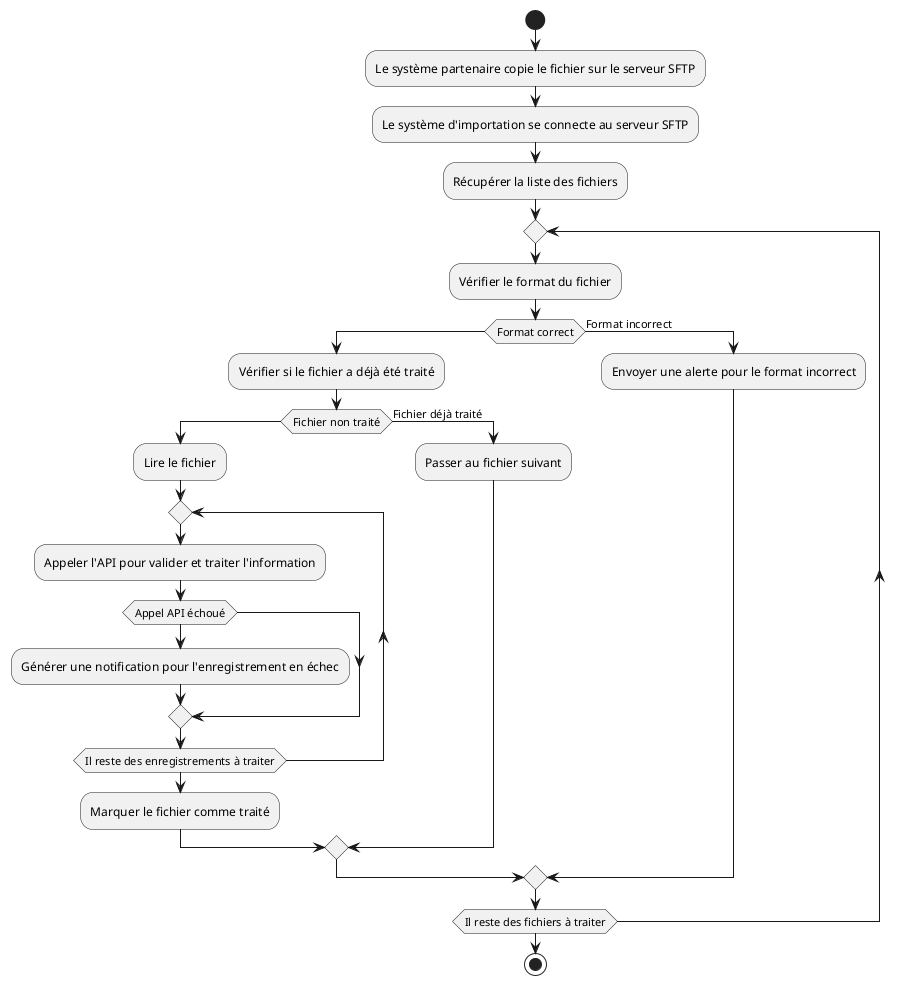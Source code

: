 @startuml
start
:Le système partenaire copie le fichier sur le serveur SFTP;
:Le système d'importation se connecte au serveur SFTP;
:Récupérer la liste des fichiers;
repeat
  :Vérifier le format du fichier;
  if (Format correct)
    :Vérifier si le fichier a déjà été traité;
    if (Fichier non traité)
      :Lire le fichier;
      repeat
        :Appeler l'API pour valider et traiter l'information;
        if (Appel API échoué)
          :Générer une notification pour l'enregistrement en échec;
        endif
      repeat while (Il reste des enregistrements à traiter)
      :Marquer le fichier comme traité;
    else (Fichier déjà traité)
      :Passer au fichier suivant;
    endif
  else (Format incorrect)
    :Envoyer une alerte pour le format incorrect;
  endif
repeat while (Il reste des fichiers à traiter)
stop
@enduml